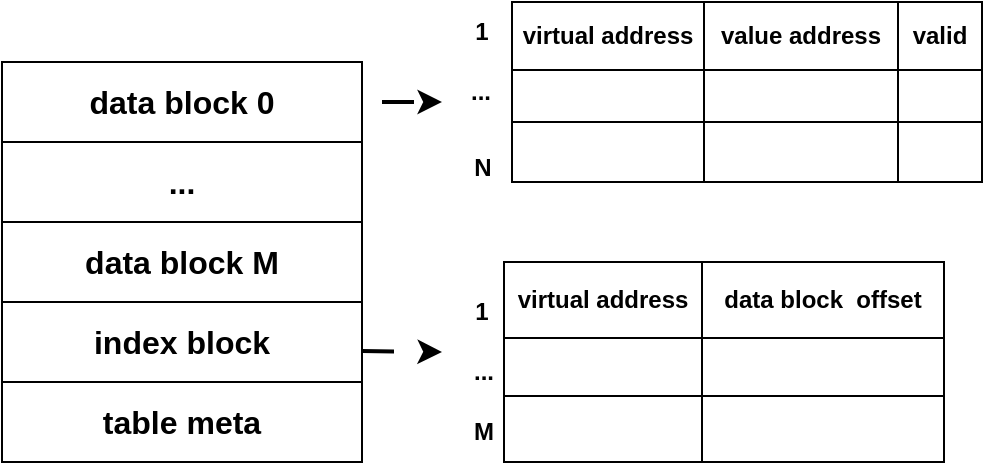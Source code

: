 <mxfile version="22.0.6" type="github">
  <diagram name="第 1 页" id="RnmGW48elav9HPYrjXdp">
    <mxGraphModel dx="1232" dy="743" grid="1" gridSize="10" guides="1" tooltips="1" connect="1" arrows="1" fold="1" page="1" pageScale="1" pageWidth="827" pageHeight="1169" math="0" shadow="0">
      <root>
        <mxCell id="0" />
        <mxCell id="1" parent="0" />
        <mxCell id="i-CGkapFzdkMviYiB0aP-14" value="" style="childLayout=tableLayout;recursiveResize=0;shadow=0;fillColor=none;" vertex="1" parent="1">
          <mxGeometry x="445" y="280" width="235" height="90" as="geometry" />
        </mxCell>
        <mxCell id="i-CGkapFzdkMviYiB0aP-15" value="" style="shape=tableRow;horizontal=0;startSize=0;swimlaneHead=0;swimlaneBody=0;top=0;left=0;bottom=0;right=0;dropTarget=0;collapsible=0;recursiveResize=0;expand=0;fontStyle=0;fillColor=none;strokeColor=inherit;" vertex="1" parent="i-CGkapFzdkMviYiB0aP-14">
          <mxGeometry width="235" height="34" as="geometry" />
        </mxCell>
        <mxCell id="i-CGkapFzdkMviYiB0aP-16" value="&lt;b&gt;virtual address&lt;/b&gt;" style="connectable=0;recursiveResize=0;strokeColor=inherit;fillColor=none;align=center;whiteSpace=wrap;html=1;" vertex="1" parent="i-CGkapFzdkMviYiB0aP-15">
          <mxGeometry width="96" height="34" as="geometry">
            <mxRectangle width="96" height="34" as="alternateBounds" />
          </mxGeometry>
        </mxCell>
        <mxCell id="i-CGkapFzdkMviYiB0aP-17" value="&lt;b&gt;value address&lt;/b&gt;" style="connectable=0;recursiveResize=0;strokeColor=inherit;fillColor=none;align=center;whiteSpace=wrap;html=1;" vertex="1" parent="i-CGkapFzdkMviYiB0aP-15">
          <mxGeometry x="96" width="97" height="34" as="geometry">
            <mxRectangle width="97" height="34" as="alternateBounds" />
          </mxGeometry>
        </mxCell>
        <mxCell id="i-CGkapFzdkMviYiB0aP-18" value="&lt;b&gt;valid&lt;/b&gt;" style="connectable=0;recursiveResize=0;strokeColor=inherit;fillColor=none;align=center;whiteSpace=wrap;html=1;" vertex="1" parent="i-CGkapFzdkMviYiB0aP-15">
          <mxGeometry x="193" width="42" height="34" as="geometry">
            <mxRectangle width="42" height="34" as="alternateBounds" />
          </mxGeometry>
        </mxCell>
        <mxCell id="i-CGkapFzdkMviYiB0aP-19" style="shape=tableRow;horizontal=0;startSize=0;swimlaneHead=0;swimlaneBody=0;top=0;left=0;bottom=0;right=0;dropTarget=0;collapsible=0;recursiveResize=0;expand=0;fontStyle=0;fillColor=none;strokeColor=inherit;" vertex="1" parent="i-CGkapFzdkMviYiB0aP-14">
          <mxGeometry y="34" width="235" height="26" as="geometry" />
        </mxCell>
        <mxCell id="i-CGkapFzdkMviYiB0aP-20" value="" style="connectable=0;recursiveResize=0;strokeColor=inherit;fillColor=none;align=center;whiteSpace=wrap;html=1;" vertex="1" parent="i-CGkapFzdkMviYiB0aP-19">
          <mxGeometry width="96" height="26" as="geometry">
            <mxRectangle width="96" height="26" as="alternateBounds" />
          </mxGeometry>
        </mxCell>
        <mxCell id="i-CGkapFzdkMviYiB0aP-21" value="" style="connectable=0;recursiveResize=0;strokeColor=inherit;fillColor=none;align=center;whiteSpace=wrap;html=1;" vertex="1" parent="i-CGkapFzdkMviYiB0aP-19">
          <mxGeometry x="96" width="97" height="26" as="geometry">
            <mxRectangle width="97" height="26" as="alternateBounds" />
          </mxGeometry>
        </mxCell>
        <mxCell id="i-CGkapFzdkMviYiB0aP-22" value="" style="connectable=0;recursiveResize=0;strokeColor=inherit;fillColor=none;align=center;whiteSpace=wrap;html=1;" vertex="1" parent="i-CGkapFzdkMviYiB0aP-19">
          <mxGeometry x="193" width="42" height="26" as="geometry">
            <mxRectangle width="42" height="26" as="alternateBounds" />
          </mxGeometry>
        </mxCell>
        <mxCell id="i-CGkapFzdkMviYiB0aP-23" style="shape=tableRow;horizontal=0;startSize=0;swimlaneHead=0;swimlaneBody=0;top=0;left=0;bottom=0;right=0;dropTarget=0;collapsible=0;recursiveResize=0;expand=0;fontStyle=0;fillColor=none;strokeColor=inherit;" vertex="1" parent="i-CGkapFzdkMviYiB0aP-14">
          <mxGeometry y="60" width="235" height="30" as="geometry" />
        </mxCell>
        <mxCell id="i-CGkapFzdkMviYiB0aP-24" value="" style="connectable=0;recursiveResize=0;strokeColor=inherit;fillColor=none;align=center;whiteSpace=wrap;html=1;" vertex="1" parent="i-CGkapFzdkMviYiB0aP-23">
          <mxGeometry width="96" height="30" as="geometry">
            <mxRectangle width="96" height="30" as="alternateBounds" />
          </mxGeometry>
        </mxCell>
        <mxCell id="i-CGkapFzdkMviYiB0aP-25" value="" style="connectable=0;recursiveResize=0;strokeColor=inherit;fillColor=none;align=center;whiteSpace=wrap;html=1;" vertex="1" parent="i-CGkapFzdkMviYiB0aP-23">
          <mxGeometry x="96" width="97" height="30" as="geometry">
            <mxRectangle width="97" height="30" as="alternateBounds" />
          </mxGeometry>
        </mxCell>
        <mxCell id="i-CGkapFzdkMviYiB0aP-26" value="" style="connectable=0;recursiveResize=0;strokeColor=inherit;fillColor=none;align=center;whiteSpace=wrap;html=1;" vertex="1" parent="i-CGkapFzdkMviYiB0aP-23">
          <mxGeometry x="193" width="42" height="30" as="geometry">
            <mxRectangle width="42" height="30" as="alternateBounds" />
          </mxGeometry>
        </mxCell>
        <mxCell id="i-CGkapFzdkMviYiB0aP-28" value="&lt;b&gt;1&lt;/b&gt;" style="text;html=1;strokeColor=none;fillColor=none;align=center;verticalAlign=middle;whiteSpace=wrap;rounded=0;" vertex="1" parent="1">
          <mxGeometry x="400" y="280" width="60" height="30" as="geometry" />
        </mxCell>
        <mxCell id="i-CGkapFzdkMviYiB0aP-29" value="&lt;b&gt;...&lt;/b&gt;" style="text;html=1;align=center;verticalAlign=middle;resizable=0;points=[];autosize=1;strokeColor=none;fillColor=none;" vertex="1" parent="1">
          <mxGeometry x="414" y="310" width="30" height="30" as="geometry" />
        </mxCell>
        <mxCell id="i-CGkapFzdkMviYiB0aP-30" value="&lt;b&gt;N&lt;/b&gt;" style="text;html=1;align=center;verticalAlign=middle;resizable=0;points=[];autosize=1;strokeColor=none;fillColor=none;" vertex="1" parent="1">
          <mxGeometry x="415" y="348" width="30" height="30" as="geometry" />
        </mxCell>
        <mxCell id="i-CGkapFzdkMviYiB0aP-31" value="" style="endArrow=classic;html=1;rounded=0;dashed=1;dashPattern=8 8;strokeWidth=2;" edge="1" parent="1">
          <mxGeometry width="50" height="50" relative="1" as="geometry">
            <mxPoint x="380" y="330" as="sourcePoint" />
            <mxPoint x="410" y="330" as="targetPoint" />
            <Array as="points">
              <mxPoint x="410" y="330" />
            </Array>
          </mxGeometry>
        </mxCell>
        <mxCell id="i-CGkapFzdkMviYiB0aP-32" value="" style="shape=table;startSize=0;container=1;collapsible=0;childLayout=tableLayout;fontSize=16;" vertex="1" parent="1">
          <mxGeometry x="190" y="310" width="180" height="200" as="geometry" />
        </mxCell>
        <mxCell id="i-CGkapFzdkMviYiB0aP-33" value="" style="shape=tableRow;horizontal=0;startSize=0;swimlaneHead=0;swimlaneBody=0;strokeColor=inherit;top=0;left=0;bottom=0;right=0;collapsible=0;dropTarget=0;fillColor=none;points=[[0,0.5],[1,0.5]];portConstraint=eastwest;fontSize=16;" vertex="1" parent="i-CGkapFzdkMviYiB0aP-32">
          <mxGeometry width="180" height="40" as="geometry" />
        </mxCell>
        <mxCell id="i-CGkapFzdkMviYiB0aP-34" value="&lt;b&gt;data block 0&lt;/b&gt;" style="shape=partialRectangle;html=1;whiteSpace=wrap;connectable=0;strokeColor=inherit;overflow=hidden;fillColor=none;top=0;left=0;bottom=0;right=0;pointerEvents=1;fontSize=16;" vertex="1" parent="i-CGkapFzdkMviYiB0aP-33">
          <mxGeometry width="180" height="40" as="geometry">
            <mxRectangle width="180" height="40" as="alternateBounds" />
          </mxGeometry>
        </mxCell>
        <mxCell id="i-CGkapFzdkMviYiB0aP-37" value="" style="shape=tableRow;horizontal=0;startSize=0;swimlaneHead=0;swimlaneBody=0;strokeColor=inherit;top=0;left=0;bottom=0;right=0;collapsible=0;dropTarget=0;fillColor=none;points=[[0,0.5],[1,0.5]];portConstraint=eastwest;fontSize=16;" vertex="1" parent="i-CGkapFzdkMviYiB0aP-32">
          <mxGeometry y="40" width="180" height="40" as="geometry" />
        </mxCell>
        <mxCell id="i-CGkapFzdkMviYiB0aP-38" value="&lt;b&gt;...&lt;/b&gt;" style="shape=partialRectangle;html=1;whiteSpace=wrap;connectable=0;strokeColor=inherit;overflow=hidden;fillColor=none;top=0;left=0;bottom=0;right=0;pointerEvents=1;fontSize=16;" vertex="1" parent="i-CGkapFzdkMviYiB0aP-37">
          <mxGeometry width="180" height="40" as="geometry">
            <mxRectangle width="180" height="40" as="alternateBounds" />
          </mxGeometry>
        </mxCell>
        <mxCell id="i-CGkapFzdkMviYiB0aP-41" value="" style="shape=tableRow;horizontal=0;startSize=0;swimlaneHead=0;swimlaneBody=0;strokeColor=inherit;top=0;left=0;bottom=0;right=0;collapsible=0;dropTarget=0;fillColor=none;points=[[0,0.5],[1,0.5]];portConstraint=eastwest;fontSize=16;" vertex="1" parent="i-CGkapFzdkMviYiB0aP-32">
          <mxGeometry y="80" width="180" height="40" as="geometry" />
        </mxCell>
        <mxCell id="i-CGkapFzdkMviYiB0aP-42" value="&lt;b&gt;data block M&lt;/b&gt;" style="shape=partialRectangle;html=1;whiteSpace=wrap;connectable=0;strokeColor=inherit;overflow=hidden;fillColor=none;top=0;left=0;bottom=0;right=0;pointerEvents=1;fontSize=16;" vertex="1" parent="i-CGkapFzdkMviYiB0aP-41">
          <mxGeometry width="180" height="40" as="geometry">
            <mxRectangle width="180" height="40" as="alternateBounds" />
          </mxGeometry>
        </mxCell>
        <mxCell id="i-CGkapFzdkMviYiB0aP-45" style="shape=tableRow;horizontal=0;startSize=0;swimlaneHead=0;swimlaneBody=0;strokeColor=inherit;top=0;left=0;bottom=0;right=0;collapsible=0;dropTarget=0;fillColor=none;points=[[0,0.5],[1,0.5]];portConstraint=eastwest;fontSize=16;" vertex="1" parent="i-CGkapFzdkMviYiB0aP-32">
          <mxGeometry y="120" width="180" height="40" as="geometry" />
        </mxCell>
        <mxCell id="i-CGkapFzdkMviYiB0aP-46" value="&lt;b&gt;index block&lt;/b&gt;" style="shape=partialRectangle;html=1;whiteSpace=wrap;connectable=0;strokeColor=inherit;overflow=hidden;fillColor=none;top=0;left=0;bottom=0;right=0;pointerEvents=1;fontSize=16;" vertex="1" parent="i-CGkapFzdkMviYiB0aP-45">
          <mxGeometry width="180" height="40" as="geometry">
            <mxRectangle width="180" height="40" as="alternateBounds" />
          </mxGeometry>
        </mxCell>
        <mxCell id="i-CGkapFzdkMviYiB0aP-67" style="shape=tableRow;horizontal=0;startSize=0;swimlaneHead=0;swimlaneBody=0;strokeColor=inherit;top=0;left=0;bottom=0;right=0;collapsible=0;dropTarget=0;fillColor=none;points=[[0,0.5],[1,0.5]];portConstraint=eastwest;fontSize=16;" vertex="1" parent="i-CGkapFzdkMviYiB0aP-32">
          <mxGeometry y="160" width="180" height="40" as="geometry" />
        </mxCell>
        <mxCell id="i-CGkapFzdkMviYiB0aP-68" value="&lt;b&gt;table meta&lt;/b&gt;" style="shape=partialRectangle;html=1;whiteSpace=wrap;connectable=0;strokeColor=inherit;overflow=hidden;fillColor=none;top=0;left=0;bottom=0;right=0;pointerEvents=1;fontSize=16;" vertex="1" parent="i-CGkapFzdkMviYiB0aP-67">
          <mxGeometry width="180" height="40" as="geometry">
            <mxRectangle width="180" height="40" as="alternateBounds" />
          </mxGeometry>
        </mxCell>
        <mxCell id="i-CGkapFzdkMviYiB0aP-47" value="" style="childLayout=tableLayout;recursiveResize=0;shadow=0;fillColor=none;" vertex="1" parent="1">
          <mxGeometry x="441" y="410" width="220" height="100" as="geometry" />
        </mxCell>
        <mxCell id="i-CGkapFzdkMviYiB0aP-48" value="" style="shape=tableRow;horizontal=0;startSize=0;swimlaneHead=0;swimlaneBody=0;top=0;left=0;bottom=0;right=0;dropTarget=0;collapsible=0;recursiveResize=0;expand=0;fontStyle=0;fillColor=none;strokeColor=inherit;" vertex="1" parent="i-CGkapFzdkMviYiB0aP-47">
          <mxGeometry width="220" height="38" as="geometry" />
        </mxCell>
        <mxCell id="i-CGkapFzdkMviYiB0aP-49" value="&lt;b&gt;virtual address&lt;/b&gt;" style="connectable=0;recursiveResize=0;strokeColor=inherit;fillColor=none;align=center;whiteSpace=wrap;html=1;" vertex="1" parent="i-CGkapFzdkMviYiB0aP-48">
          <mxGeometry width="99" height="38" as="geometry">
            <mxRectangle width="99" height="38" as="alternateBounds" />
          </mxGeometry>
        </mxCell>
        <mxCell id="i-CGkapFzdkMviYiB0aP-50" value="&lt;b&gt;data block&amp;nbsp; offset&lt;/b&gt;" style="connectable=0;recursiveResize=0;strokeColor=inherit;fillColor=none;align=center;whiteSpace=wrap;html=1;" vertex="1" parent="i-CGkapFzdkMviYiB0aP-48">
          <mxGeometry x="99" width="121" height="38" as="geometry">
            <mxRectangle width="121" height="38" as="alternateBounds" />
          </mxGeometry>
        </mxCell>
        <mxCell id="i-CGkapFzdkMviYiB0aP-52" style="shape=tableRow;horizontal=0;startSize=0;swimlaneHead=0;swimlaneBody=0;top=0;left=0;bottom=0;right=0;dropTarget=0;collapsible=0;recursiveResize=0;expand=0;fontStyle=0;fillColor=none;strokeColor=inherit;" vertex="1" parent="i-CGkapFzdkMviYiB0aP-47">
          <mxGeometry y="38" width="220" height="29" as="geometry" />
        </mxCell>
        <mxCell id="i-CGkapFzdkMviYiB0aP-53" value="" style="connectable=0;recursiveResize=0;strokeColor=inherit;fillColor=none;align=center;whiteSpace=wrap;html=1;" vertex="1" parent="i-CGkapFzdkMviYiB0aP-52">
          <mxGeometry width="99" height="29" as="geometry">
            <mxRectangle width="99" height="29" as="alternateBounds" />
          </mxGeometry>
        </mxCell>
        <mxCell id="i-CGkapFzdkMviYiB0aP-54" value="" style="connectable=0;recursiveResize=0;strokeColor=inherit;fillColor=none;align=center;whiteSpace=wrap;html=1;" vertex="1" parent="i-CGkapFzdkMviYiB0aP-52">
          <mxGeometry x="99" width="121" height="29" as="geometry">
            <mxRectangle width="121" height="29" as="alternateBounds" />
          </mxGeometry>
        </mxCell>
        <mxCell id="i-CGkapFzdkMviYiB0aP-56" style="shape=tableRow;horizontal=0;startSize=0;swimlaneHead=0;swimlaneBody=0;top=0;left=0;bottom=0;right=0;dropTarget=0;collapsible=0;recursiveResize=0;expand=0;fontStyle=0;fillColor=none;strokeColor=inherit;" vertex="1" parent="i-CGkapFzdkMviYiB0aP-47">
          <mxGeometry y="67" width="220" height="33" as="geometry" />
        </mxCell>
        <mxCell id="i-CGkapFzdkMviYiB0aP-57" value="" style="connectable=0;recursiveResize=0;strokeColor=inherit;fillColor=none;align=center;whiteSpace=wrap;html=1;" vertex="1" parent="i-CGkapFzdkMviYiB0aP-56">
          <mxGeometry width="99" height="33" as="geometry">
            <mxRectangle width="99" height="33" as="alternateBounds" />
          </mxGeometry>
        </mxCell>
        <mxCell id="i-CGkapFzdkMviYiB0aP-58" value="" style="connectable=0;recursiveResize=0;strokeColor=inherit;fillColor=none;align=center;whiteSpace=wrap;html=1;" vertex="1" parent="i-CGkapFzdkMviYiB0aP-56">
          <mxGeometry x="99" width="121" height="33" as="geometry">
            <mxRectangle width="121" height="33" as="alternateBounds" />
          </mxGeometry>
        </mxCell>
        <mxCell id="i-CGkapFzdkMviYiB0aP-60" value="&lt;b&gt;1&lt;/b&gt;" style="text;html=1;strokeColor=none;fillColor=none;align=center;verticalAlign=middle;whiteSpace=wrap;rounded=0;" vertex="1" parent="1">
          <mxGeometry x="400" y="420" width="60" height="30" as="geometry" />
        </mxCell>
        <mxCell id="i-CGkapFzdkMviYiB0aP-62" value="&lt;b&gt;...&lt;/b&gt;" style="text;html=1;strokeColor=none;fillColor=none;align=center;verticalAlign=middle;whiteSpace=wrap;rounded=0;" vertex="1" parent="1">
          <mxGeometry x="401" y="450" width="60" height="30" as="geometry" />
        </mxCell>
        <mxCell id="i-CGkapFzdkMviYiB0aP-63" value="&lt;b&gt;M&lt;/b&gt;" style="text;html=1;strokeColor=none;fillColor=none;align=center;verticalAlign=middle;whiteSpace=wrap;rounded=0;" vertex="1" parent="1">
          <mxGeometry x="401" y="480" width="60" height="30" as="geometry" />
        </mxCell>
        <mxCell id="i-CGkapFzdkMviYiB0aP-66" value="" style="endArrow=classic;html=1;rounded=0;dashed=1;dashPattern=8 8;strokeWidth=2;" edge="1" parent="1">
          <mxGeometry width="50" height="50" relative="1" as="geometry">
            <mxPoint x="370" y="454.5" as="sourcePoint" />
            <mxPoint x="410" y="455" as="targetPoint" />
          </mxGeometry>
        </mxCell>
      </root>
    </mxGraphModel>
  </diagram>
</mxfile>

